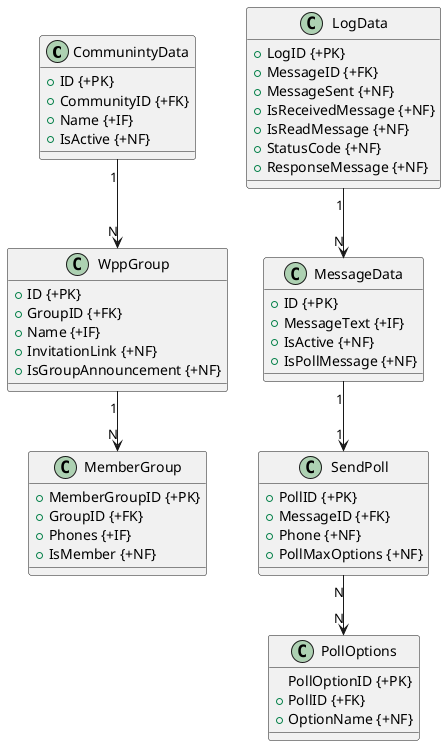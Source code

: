 @startuml

!define Table class
!define PKField {+PK}
!define FKField {+FK}
!define NormalField {+NF}
!define IndexField {+IF}

class CommunintyData {
    +ID PKField
    +CommunityID FKField
    +Name IndexField
    +IsActive NormalField
}

class WppGroup {
    +ID PKField
    +GroupID FKField
    +Name IndexField
    +InvitationLink NormalField
    +IsGroupAnnouncement NormalField
}

class MemberGroup {
    +MemberGroupID PKField
    +GroupID FKField
    +Phones IndexField
    +IsMember NormalField
}

class MessageData {
    +ID PKField
    +MessageText IndexField
    +IsActive NormalField
    +IsPollMessage NormalField
}

class SendPoll {
    +PollID PKField
    +MessageID FKField
    +Phone NormalField
    +PollMaxOptions NormalField
}

class PollOptions {
    PollOptionID PKField
    +PollID FKField
    +OptionName NormalField
}

class LogData {
    +LogID PKField
    +MessageID FKField
    +MessageSent NormalField
    +IsReceivedMessage NormalField
    +IsReadMessage NormalField
    +StatusCode NormalField
    +ResponseMessage NormalField
}

CommunintyData "1" --> "N" WppGroup
WppGroup "1" --> "N" MemberGroup

MessageData "1" --> "1" SendPoll
SendPoll "N" --> "N" PollOptions

LogData "1" --> "N" MessageData

@enduml
